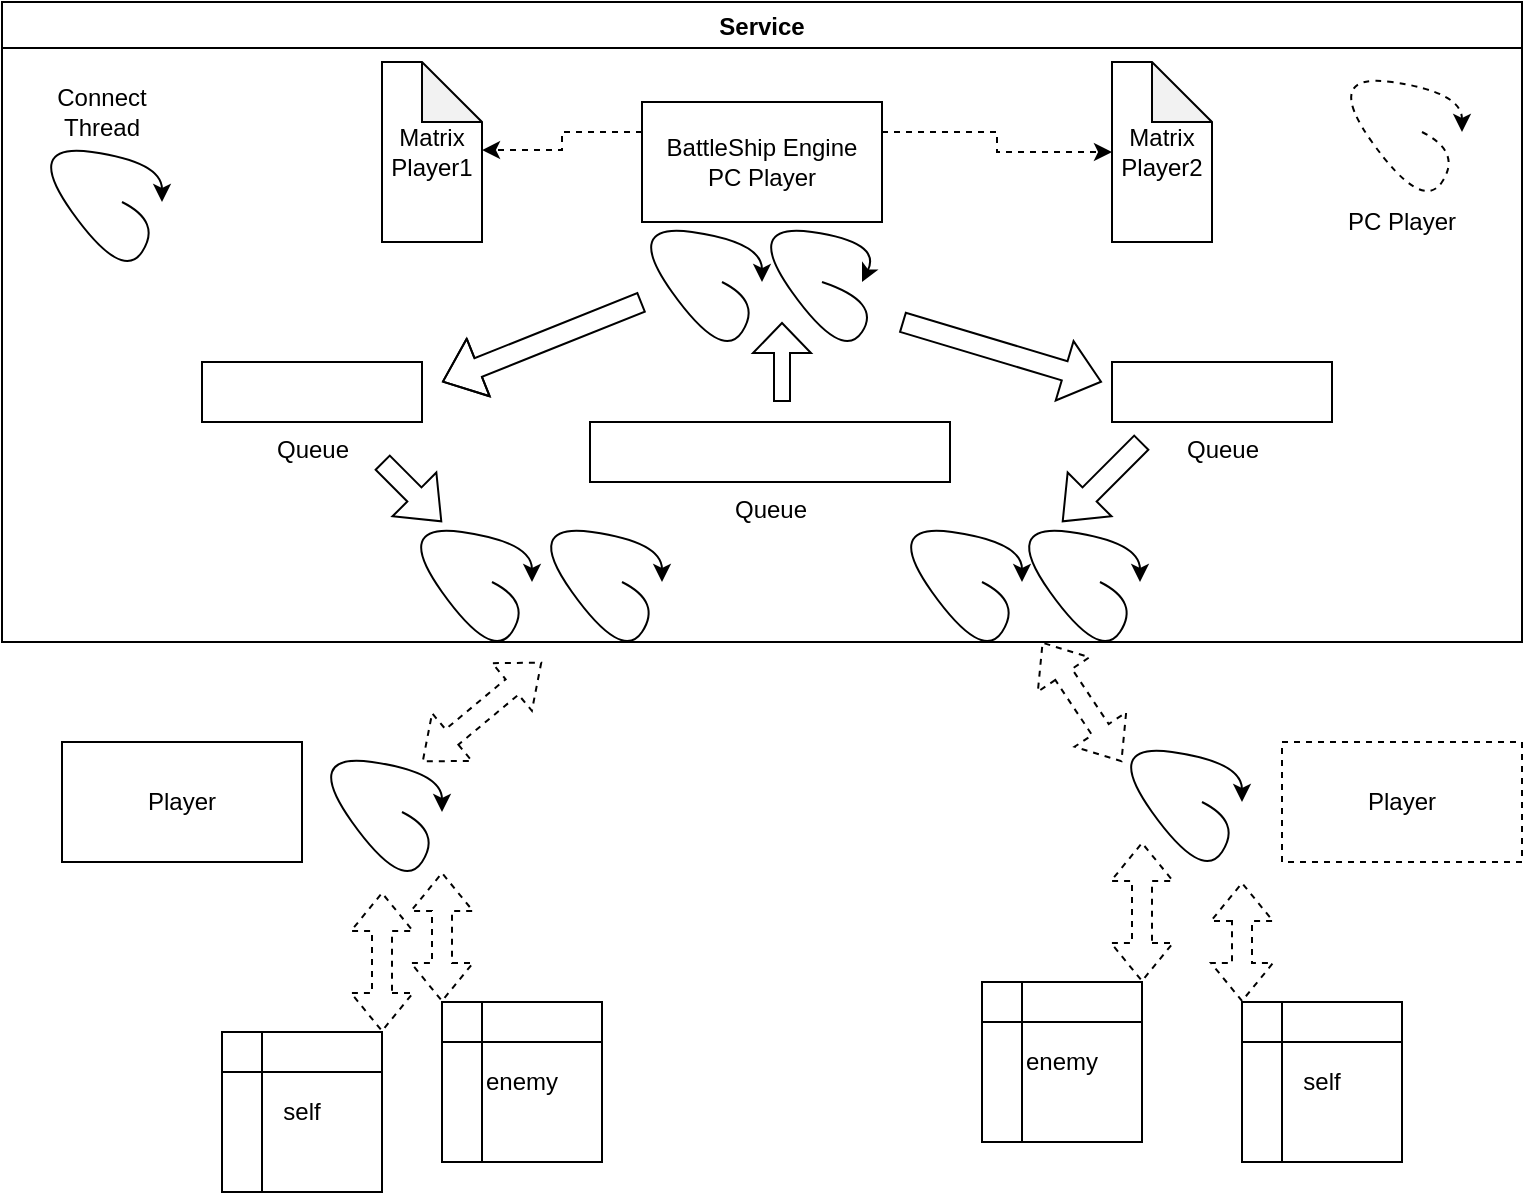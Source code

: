 <mxfile version="15.9.1" type="device"><diagram id="iUW_YiuOxP1u79xVqHcl" name="Page-1"><mxGraphModel dx="1422" dy="794" grid="1" gridSize="10" guides="1" tooltips="1" connect="1" arrows="1" fold="1" page="1" pageScale="1" pageWidth="827" pageHeight="1169" math="0" shadow="0"><root><mxCell id="0"/><mxCell id="1" parent="0"/><mxCell id="SrWV2Ipsuk5zLRLLw0ZY-1" value="Player" style="rounded=0;whiteSpace=wrap;html=1;" parent="1" vertex="1"><mxGeometry x="60" y="400" width="120" height="60" as="geometry"/></mxCell><mxCell id="SrWV2Ipsuk5zLRLLw0ZY-2" value="Player" style="rounded=0;whiteSpace=wrap;html=1;dashed=1;" parent="1" vertex="1"><mxGeometry x="670" y="400" width="120" height="60" as="geometry"/></mxCell><mxCell id="ZVinx2Jl5VyF9ODC9rhl-4" value="" style="curved=1;endArrow=classic;html=1;rounded=0;" parent="1" edge="1"><mxGeometry width="50" height="50" relative="1" as="geometry"><mxPoint x="630" y="430" as="sourcePoint"/><mxPoint x="650" y="430" as="targetPoint"/><Array as="points"><mxPoint x="650" y="440"/><mxPoint x="630" y="470"/><mxPoint x="580" y="400"/><mxPoint x="650" y="410"/></Array></mxGeometry></mxCell><mxCell id="ZVinx2Jl5VyF9ODC9rhl-30" value="" style="shape=flexArrow;endArrow=classic;startArrow=classic;html=1;rounded=0;dashed=1;" parent="1" edge="1"><mxGeometry width="100" height="100" relative="1" as="geometry"><mxPoint x="550" y="350" as="sourcePoint"/><mxPoint x="590" y="410" as="targetPoint"/><Array as="points"/></mxGeometry></mxCell><mxCell id="ZVinx2Jl5VyF9ODC9rhl-41" value="" style="curved=1;endArrow=classic;html=1;rounded=0;" parent="1" edge="1"><mxGeometry width="50" height="50" relative="1" as="geometry"><mxPoint x="230" y="435" as="sourcePoint"/><mxPoint x="250" y="435" as="targetPoint"/><Array as="points"><mxPoint x="250" y="445"/><mxPoint x="230" y="475"/><mxPoint x="180" y="405"/><mxPoint x="250" y="415"/></Array></mxGeometry></mxCell><mxCell id="ZVinx2Jl5VyF9ODC9rhl-43" value="" style="shape=flexArrow;endArrow=classic;startArrow=classic;html=1;rounded=0;dashed=1;entryX=0;entryY=0;entryDx=0;entryDy=0;" parent="1" edge="1" target="ZVinx2Jl5VyF9ODC9rhl-48"><mxGeometry width="100" height="100" relative="1" as="geometry"><mxPoint x="650" y="470" as="sourcePoint"/><mxPoint x="700" y="510" as="targetPoint"/></mxGeometry></mxCell><mxCell id="ZVinx2Jl5VyF9ODC9rhl-44" value="enemy" style="shape=internalStorage;whiteSpace=wrap;html=1;backgroundOutline=1;" parent="1" vertex="1"><mxGeometry x="520" y="520" width="80" height="80" as="geometry"/></mxCell><mxCell id="ZVinx2Jl5VyF9ODC9rhl-45" value="" style="shape=flexArrow;endArrow=classic;startArrow=classic;html=1;rounded=0;dashed=1;exitX=1;exitY=0;exitDx=0;exitDy=0;" parent="1" edge="1" source="ZVinx2Jl5VyF9ODC9rhl-47"><mxGeometry width="100" height="100" relative="1" as="geometry"><mxPoint x="150" y="535" as="sourcePoint"/><mxPoint x="220" y="475" as="targetPoint"/></mxGeometry></mxCell><mxCell id="ZVinx2Jl5VyF9ODC9rhl-46" value="enemy" style="shape=internalStorage;whiteSpace=wrap;html=1;backgroundOutline=1;" parent="1" vertex="1"><mxGeometry x="250" y="530" width="80" height="80" as="geometry"/></mxCell><mxCell id="ZVinx2Jl5VyF9ODC9rhl-47" value="self" style="shape=internalStorage;whiteSpace=wrap;html=1;backgroundOutline=1;" parent="1" vertex="1"><mxGeometry x="140" y="545" width="80" height="80" as="geometry"/></mxCell><mxCell id="ZVinx2Jl5VyF9ODC9rhl-48" value="self" style="shape=internalStorage;whiteSpace=wrap;html=1;backgroundOutline=1;" parent="1" vertex="1"><mxGeometry x="650" y="530" width="80" height="80" as="geometry"/></mxCell><mxCell id="ZVinx2Jl5VyF9ODC9rhl-50" value="" style="shape=flexArrow;endArrow=classic;startArrow=classic;html=1;rounded=0;dashed=1;exitX=1;exitY=0;exitDx=0;exitDy=0;" parent="1" edge="1" source="ZVinx2Jl5VyF9ODC9rhl-44"><mxGeometry width="100" height="100" relative="1" as="geometry"><mxPoint x="550" y="500" as="sourcePoint"/><mxPoint x="600" y="450" as="targetPoint"/><Array as="points"/></mxGeometry></mxCell><mxCell id="ZVinx2Jl5VyF9ODC9rhl-51" value="" style="shape=flexArrow;endArrow=classic;startArrow=classic;html=1;rounded=0;dashed=1;exitX=0;exitY=0;exitDx=0;exitDy=0;" parent="1" edge="1" source="ZVinx2Jl5VyF9ODC9rhl-46"><mxGeometry width="100" height="100" relative="1" as="geometry"><mxPoint x="300" y="495" as="sourcePoint"/><mxPoint x="250" y="465" as="targetPoint"/></mxGeometry></mxCell><mxCell id="ZVinx2Jl5VyF9ODC9rhl-59" value="Service" style="swimlane;" parent="1" vertex="1"><mxGeometry x="30" y="30" width="760" height="320" as="geometry"/></mxCell><mxCell id="ZVinx2Jl5VyF9ODC9rhl-32" value="Matrix&lt;br&gt;Player1" style="shape=note;whiteSpace=wrap;html=1;backgroundOutline=1;darkOpacity=0.05;" parent="ZVinx2Jl5VyF9ODC9rhl-59" vertex="1"><mxGeometry x="190" y="30" width="50" height="90" as="geometry"/></mxCell><mxCell id="ZVinx2Jl5VyF9ODC9rhl-34" value="Matrix&lt;br&gt;Player2" style="shape=note;whiteSpace=wrap;html=1;backgroundOutline=1;darkOpacity=0.05;" parent="ZVinx2Jl5VyF9ODC9rhl-59" vertex="1"><mxGeometry x="555" y="30" width="50" height="90" as="geometry"/></mxCell><mxCell id="ZVinx2Jl5VyF9ODC9rhl-7" value="" style="curved=1;endArrow=classic;html=1;rounded=0;dashed=1;" parent="ZVinx2Jl5VyF9ODC9rhl-59" edge="1"><mxGeometry width="50" height="50" relative="1" as="geometry"><mxPoint x="710" y="65" as="sourcePoint"/><mxPoint x="730" y="65" as="targetPoint"/><Array as="points"><mxPoint x="730" y="75"/><mxPoint x="710" y="105"/><mxPoint x="660" y="35"/><mxPoint x="730" y="45"/></Array></mxGeometry></mxCell><mxCell id="ZVinx2Jl5VyF9ODC9rhl-6" value="PC Player" style="text;html=1;strokeColor=none;fillColor=none;align=center;verticalAlign=middle;whiteSpace=wrap;rounded=0;dashed=1;" parent="ZVinx2Jl5VyF9ODC9rhl-59" vertex="1"><mxGeometry x="670" y="95" width="60" height="30" as="geometry"/></mxCell><mxCell id="ZVinx2Jl5VyF9ODC9rhl-60" value="" style="curved=1;endArrow=classic;html=1;rounded=0;" parent="ZVinx2Jl5VyF9ODC9rhl-59" edge="1"><mxGeometry width="50" height="50" relative="1" as="geometry"><mxPoint x="60" y="100" as="sourcePoint"/><mxPoint x="80" y="100" as="targetPoint"/><Array as="points"><mxPoint x="80" y="110"/><mxPoint x="60" y="140"/><mxPoint x="10" y="70"/><mxPoint x="80" y="80"/></Array></mxGeometry></mxCell><mxCell id="ZVinx2Jl5VyF9ODC9rhl-62" value="Connect Thread" style="text;html=1;strokeColor=none;fillColor=none;align=center;verticalAlign=middle;whiteSpace=wrap;rounded=0;" parent="ZVinx2Jl5VyF9ODC9rhl-59" vertex="1"><mxGeometry x="20" y="40" width="60" height="30" as="geometry"/></mxCell><mxCell id="ZVinx2Jl5VyF9ODC9rhl-64" value="" style="curved=1;endArrow=classic;html=1;rounded=0;" parent="ZVinx2Jl5VyF9ODC9rhl-59" edge="1"><mxGeometry width="50" height="50" relative="1" as="geometry"><mxPoint x="245" y="290" as="sourcePoint"/><mxPoint x="265" y="290" as="targetPoint"/><Array as="points"><mxPoint x="265" y="300"/><mxPoint x="245" y="330"/><mxPoint x="195" y="260"/><mxPoint x="265" y="270"/></Array></mxGeometry></mxCell><mxCell id="ZVinx2Jl5VyF9ODC9rhl-63" value="" style="curved=1;endArrow=classic;html=1;rounded=0;" parent="ZVinx2Jl5VyF9ODC9rhl-59" edge="1"><mxGeometry width="50" height="50" relative="1" as="geometry"><mxPoint x="490" y="290" as="sourcePoint"/><mxPoint x="510" y="290" as="targetPoint"/><Array as="points"><mxPoint x="510" y="300"/><mxPoint x="490" y="330"/><mxPoint x="440" y="260"/><mxPoint x="510" y="270"/></Array></mxGeometry></mxCell><mxCell id="SrWV2Ipsuk5zLRLLw0ZY-3" value="BattleShip Engine&lt;br&gt;PC Player" style="rounded=0;whiteSpace=wrap;html=1;" parent="ZVinx2Jl5VyF9ODC9rhl-59" vertex="1"><mxGeometry x="320" y="50" width="120" height="60" as="geometry"/></mxCell><mxCell id="ZVinx2Jl5VyF9ODC9rhl-36" style="edgeStyle=orthogonalEdgeStyle;rounded=0;orthogonalLoop=1;jettySize=auto;html=1;exitX=0;exitY=0.25;exitDx=0;exitDy=0;dashed=1;entryX=1;entryY=0.489;entryDx=0;entryDy=0;entryPerimeter=0;" parent="ZVinx2Jl5VyF9ODC9rhl-59" source="SrWV2Ipsuk5zLRLLw0ZY-3" target="ZVinx2Jl5VyF9ODC9rhl-32" edge="1"><mxGeometry relative="1" as="geometry"><mxPoint x="240" y="65" as="targetPoint"/></mxGeometry></mxCell><mxCell id="ZVinx2Jl5VyF9ODC9rhl-39" style="edgeStyle=orthogonalEdgeStyle;rounded=0;orthogonalLoop=1;jettySize=auto;html=1;exitX=1;exitY=0.25;exitDx=0;exitDy=0;dashed=1;" parent="ZVinx2Jl5VyF9ODC9rhl-59" source="SrWV2Ipsuk5zLRLLw0ZY-3" target="ZVinx2Jl5VyF9ODC9rhl-34" edge="1"><mxGeometry relative="1" as="geometry"/></mxCell><mxCell id="ZVinx2Jl5VyF9ODC9rhl-28" value="" style="curved=1;endArrow=classic;html=1;rounded=0;" parent="ZVinx2Jl5VyF9ODC9rhl-59" edge="1"><mxGeometry width="50" height="50" relative="1" as="geometry"><mxPoint x="360" y="140" as="sourcePoint"/><mxPoint x="380" y="140" as="targetPoint"/><Array as="points"><mxPoint x="380" y="150"/><mxPoint x="360" y="180"/><mxPoint x="310" y="110"/><mxPoint x="380" y="120"/></Array></mxGeometry></mxCell><mxCell id="MwIKNXMuHc0ZCKJX6kYt-4" value="" style="curved=1;endArrow=classic;html=1;rounded=0;" parent="ZVinx2Jl5VyF9ODC9rhl-59" edge="1"><mxGeometry width="50" height="50" relative="1" as="geometry"><mxPoint x="410" y="140" as="sourcePoint"/><mxPoint x="430" y="140" as="targetPoint"/><Array as="points"><mxPoint x="440" y="150"/><mxPoint x="420" y="180"/><mxPoint x="370" y="110"/><mxPoint x="440" y="120"/></Array></mxGeometry></mxCell><mxCell id="MwIKNXMuHc0ZCKJX6kYt-7" value="" style="curved=1;endArrow=classic;html=1;rounded=0;" parent="ZVinx2Jl5VyF9ODC9rhl-59" edge="1"><mxGeometry width="50" height="50" relative="1" as="geometry"><mxPoint x="549" y="290" as="sourcePoint"/><mxPoint x="569" y="290" as="targetPoint"/><Array as="points"><mxPoint x="569" y="300"/><mxPoint x="549" y="330"/><mxPoint x="499" y="260"/><mxPoint x="569" y="270"/></Array></mxGeometry></mxCell><mxCell id="MwIKNXMuHc0ZCKJX6kYt-8" value="" style="curved=1;endArrow=classic;html=1;rounded=0;" parent="ZVinx2Jl5VyF9ODC9rhl-59" edge="1"><mxGeometry width="50" height="50" relative="1" as="geometry"><mxPoint x="310" y="290" as="sourcePoint"/><mxPoint x="330" y="290" as="targetPoint"/><Array as="points"><mxPoint x="330" y="300"/><mxPoint x="310" y="330"/><mxPoint x="260" y="260"/><mxPoint x="330" y="270"/></Array></mxGeometry></mxCell><mxCell id="HOqreBCvY4krt2yrkiUT-1" value="Queue" style="verticalLabelPosition=bottom;verticalAlign=top;html=1;shape=mxgraph.basic.rect;fillColor2=none;strokeWidth=1;size=20;indent=0;" vertex="1" parent="ZVinx2Jl5VyF9ODC9rhl-59"><mxGeometry x="555" y="180" width="110" height="30" as="geometry"/></mxCell><mxCell id="HOqreBCvY4krt2yrkiUT-2" value="Queue" style="verticalLabelPosition=bottom;verticalAlign=top;html=1;shape=mxgraph.basic.rect;fillColor2=none;strokeWidth=1;size=20;indent=0;" vertex="1" parent="ZVinx2Jl5VyF9ODC9rhl-59"><mxGeometry x="100" y="180" width="110" height="30" as="geometry"/></mxCell><mxCell id="ZVinx2Jl5VyF9ODC9rhl-58" value="Queue" style="verticalLabelPosition=bottom;verticalAlign=top;html=1;shape=mxgraph.basic.rect;fillColor2=none;strokeWidth=1;size=20;indent=0;" parent="ZVinx2Jl5VyF9ODC9rhl-59" vertex="1"><mxGeometry x="294" y="210" width="180" height="30" as="geometry"/></mxCell><mxCell id="HOqreBCvY4krt2yrkiUT-4" value="" style="shape=flexArrow;endArrow=classic;html=1;rounded=0;" edge="1" parent="ZVinx2Jl5VyF9ODC9rhl-59"><mxGeometry width="50" height="50" relative="1" as="geometry"><mxPoint x="320" y="150" as="sourcePoint"/><mxPoint x="220" y="190" as="targetPoint"/><Array as="points"><mxPoint x="270" y="170"/></Array></mxGeometry></mxCell><mxCell id="HOqreBCvY4krt2yrkiUT-5" value="" style="shape=flexArrow;endArrow=classic;html=1;rounded=0;" edge="1" parent="ZVinx2Jl5VyF9ODC9rhl-59"><mxGeometry width="50" height="50" relative="1" as="geometry"><mxPoint x="450" y="160" as="sourcePoint"/><mxPoint x="550" y="190" as="targetPoint"/></mxGeometry></mxCell><mxCell id="HOqreBCvY4krt2yrkiUT-7" value="" style="shape=flexArrow;endArrow=classic;html=1;rounded=0;width=8;endSize=4.67;" edge="1" parent="ZVinx2Jl5VyF9ODC9rhl-59"><mxGeometry width="50" height="50" relative="1" as="geometry"><mxPoint x="390" y="200" as="sourcePoint"/><mxPoint x="390" y="160" as="targetPoint"/></mxGeometry></mxCell><mxCell id="HOqreBCvY4krt2yrkiUT-8" value="" style="shape=flexArrow;endArrow=classic;html=1;rounded=0;" edge="1" parent="ZVinx2Jl5VyF9ODC9rhl-59"><mxGeometry width="50" height="50" relative="1" as="geometry"><mxPoint x="190" y="230" as="sourcePoint"/><mxPoint x="220" y="260" as="targetPoint"/></mxGeometry></mxCell><mxCell id="HOqreBCvY4krt2yrkiUT-9" value="" style="shape=flexArrow;endArrow=classic;html=1;rounded=0;" edge="1" parent="ZVinx2Jl5VyF9ODC9rhl-59"><mxGeometry width="50" height="50" relative="1" as="geometry"><mxPoint x="570" y="220" as="sourcePoint"/><mxPoint x="530" y="260" as="targetPoint"/></mxGeometry></mxCell><mxCell id="ZVinx2Jl5VyF9ODC9rhl-29" value="" style="shape=flexArrow;endArrow=classic;startArrow=classic;html=1;rounded=0;dashed=1;" parent="1" edge="1"><mxGeometry width="100" height="100" relative="1" as="geometry"><mxPoint x="240" y="410" as="sourcePoint"/><mxPoint x="300" y="360" as="targetPoint"/><Array as="points"/></mxGeometry></mxCell></root></mxGraphModel></diagram></mxfile>